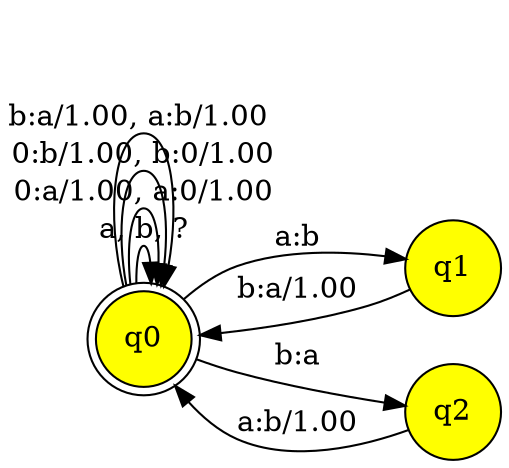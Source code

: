 // This graph generated with hfst-fst2txt
digraph "text(edit-weighted.tsv)" {
charset = UTF8;
rankdir = LR;
node [shape=circle,style=filled,fillcolor=yellow]
q0 [shape=doublecircle,label="q0"] 
q1 [label="q1"] 
q2 [label="q2"] 
q0 -> q0 [label="a, b, ?"];
q0 -> q0 [label="0:a/1.00, a:0/1.00"];
q0 -> q0 [label="0:b/1.00, b:0/1.00"];
q0 -> q0 [label="b:a/1.00, a:b/1.00 "];
q0 -> q1 [label="a:b "];
q0 -> q2 [label="b:a "];
q1 -> q0 [label="b:a/1.00 "];
q2 -> q0 [label="a:b/1.00 "];
}
